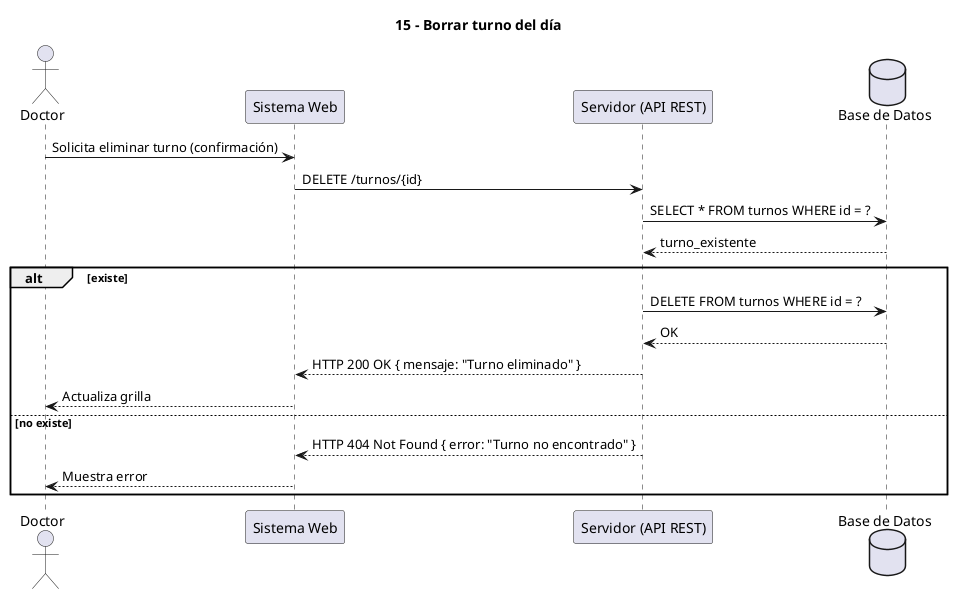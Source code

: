 @startuml
' Diagrama 15 - Borrar turno del día
title 15 - Borrar turno del día
actor Doctor
participant "Sistema Web" as Web
participant "Servidor (API REST)" as Server
database "Base de Datos" as DB

Doctor -> Web : Solicita eliminar turno (confirmación)
Web -> Server : DELETE /turnos/{id}
Server -> DB : SELECT * FROM turnos WHERE id = ?
DB --> Server : turno_existente
alt existe
  Server -> DB : DELETE FROM turnos WHERE id = ?
  DB --> Server : OK
  Server --> Web : HTTP 200 OK { mensaje: "Turno eliminado" }
  Web --> Doctor : Actualiza grilla
else no existe
  Server --> Web : HTTP 404 Not Found { error: "Turno no encontrado" }
  Web --> Doctor : Muestra error
end
@enduml